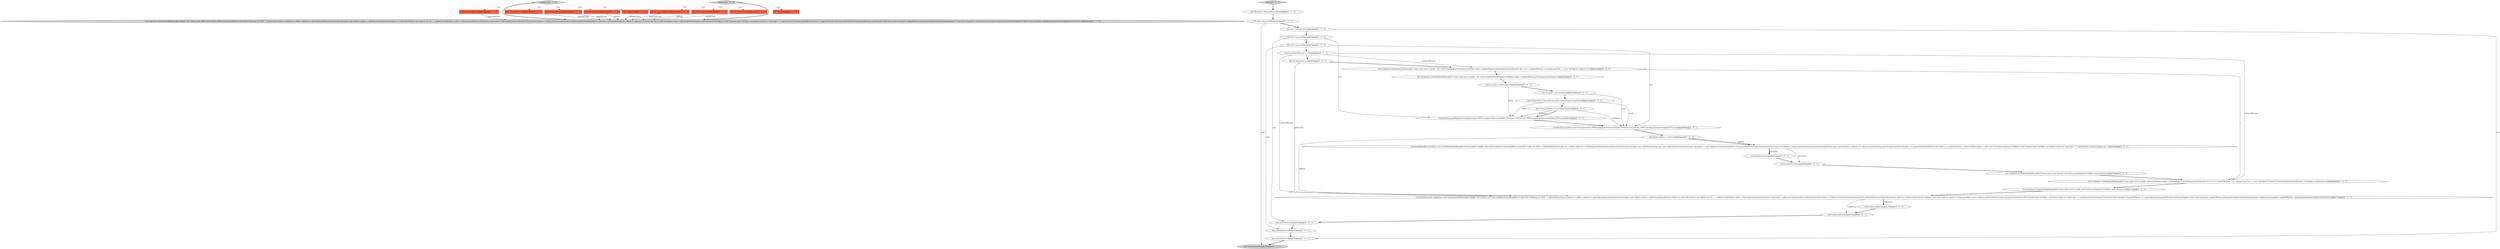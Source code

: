 digraph {
7 [style = filled, label = "final String cqName@@@2@@@['0', '1', '0']", fillcolor = tomato, shape = box image = "AAA0AAABBB2BBB"];
12 [style = filled, label = "VM vm2 = host.getVM(2)@@@6@@@['0', '0', '1']", fillcolor = white, shape = ellipse image = "AAA0AAABBB3BBB"];
28 [style = filled, label = "final int numberOfEntries = 10@@@8@@@['0', '0', '1']", fillcolor = white, shape = ellipse image = "AAA0AAABBB3BBB"];
18 [style = filled, label = "vm3.invoke(executeCq)@@@82@@@['0', '0', '1']", fillcolor = white, shape = ellipse image = "AAA0AAABBB3BBB"];
32 [style = filled, label = "SerializableRunnable executeCq = new CacheSerializableRunnable(\"Execute queries\"){public void run2(){LogWriterUtils.getLogWriter().info(\"### Create CQ. ###\" + cqName)QueryService qService = nulltry {qService = (PoolManager.find(poolName)).getQueryService()}catch (Exception cqe) CqAttributesFactory cqf = new CqAttributesFactory()CqListener(( cqListeners = {new CqQueryTestListener(LogWriterUtils.getLogWriter())}((CqQueryTestListener)cqListeners(0().cqName = cqNamecqf.initCqListeners(cqListeners)CqAttributes cqa = cqf.create()try {CqQuery cq = qService.newCq(cqName,queryString(3(,cqa)SelectResults sr = cq.executeWithInitialResults()for (Object o : sr.asSet()){Struct s = (Struct)oObject value = s.get(\"value\")if (!(value instanceof TestObject)) {fail(\"Expected type TestObject, not found in result set. Found type :\" + o.getClass())}}}catch (Exception ex) }}@@@44@@@['0', '0', '1']", fillcolor = white, shape = ellipse image = "AAA0AAABBB3BBB"];
30 [style = filled, label = "vm2.invoke(executeCq)@@@81@@@['0', '0', '1']", fillcolor = white, shape = ellipse image = "AAA0AAABBB3BBB"];
2 [style = filled, label = "final int expectedEvents@@@2@@@['1', '0', '0']", fillcolor = tomato, shape = box image = "AAA0AAABBB1BBB"];
9 [style = filled, label = "final int expectedEvents@@@2@@@['0', '1', '0']", fillcolor = tomato, shape = box image = "AAA0AAABBB2BBB"];
17 [style = filled, label = "vm1.invoke(new CacheSerializableRunnable(\"Create cache server\"){public void run2(){configAndStartBridgeServer()Region region = getRootRegion().getSubregion(regionName)}})@@@22@@@['0', '0', '1']", fillcolor = white, shape = ellipse image = "AAA0AAABBB3BBB"];
13 [style = filled, label = "this.closeClient(vm1)@@@144@@@['0', '0', '1']", fillcolor = white, shape = ellipse image = "AAA0AAABBB3BBB"];
31 [style = filled, label = "this.closeClient(vm0)@@@145@@@['0', '0', '1']", fillcolor = lightgray, shape = ellipse image = "AAA0AAABBB3BBB"];
38 [style = filled, label = "final String cqName = \"testCq\"@@@43@@@['0', '0', '1']", fillcolor = white, shape = ellipse image = "AAA0AAABBB3BBB"];
11 [style = filled, label = "validateCq['0', '1', '0']", fillcolor = lightgray, shape = diamond image = "AAA0AAABBB2BBB"];
6 [style = filled, label = "VM vm@@@2@@@['1', '1', '0']", fillcolor = tomato, shape = box image = "AAA0AAABBB1BBB"];
27 [style = filled, label = "vm1.invoke(new CacheSerializableRunnable(\"Create cache server\"){public void run2(){assertEquals(0,TestObject.numInstance)}})@@@101@@@['0', '0', '1']", fillcolor = white, shape = ellipse image = "AAA0AAABBB3BBB"];
1 [style = filled, label = "final String cqName@@@2@@@['1', '0', '0']", fillcolor = tomato, shape = box image = "AAA0AAABBB1BBB"];
14 [style = filled, label = "final int port1 = vm1.invoke(null)@@@30@@@['0', '0', '1']", fillcolor = white, shape = ellipse image = "AAA0AAABBB3BBB"];
25 [style = filled, label = "vm0.invoke(new CacheSerializableRunnable(\"Create cache server\"){public void run2(){Region region = getRootRegion().getSubregion(regionName)for (int i = 0 i < numberOfEntries * 2 i++){region.put(\"key-\" + i,new TestObject(i,\"vmware\"))}assertEquals(numberOfEntries * 3,TestObject.numInstance)}})@@@89@@@['0', '0', '1']", fillcolor = white, shape = ellipse image = "AAA0AAABBB3BBB"];
33 [style = filled, label = "this.closeClient(vm2)@@@142@@@['0', '0', '1']", fillcolor = white, shape = ellipse image = "AAA0AAABBB3BBB"];
3 [style = filled, label = "VM vm@@@2@@@['1', '0', '0']", fillcolor = tomato, shape = box image = "AAA0AAABBB1BBB"];
4 [style = filled, label = "final int createEvents@@@2@@@['1', '0', '0']", fillcolor = tomato, shape = box image = "AAA0AAABBB1BBB"];
35 [style = filled, label = "testCq['0', '0', '1']", fillcolor = lightgray, shape = diamond image = "AAA0AAABBB3BBB"];
36 [style = filled, label = "this.closeClient(vm3)@@@143@@@['0', '0', '1']", fillcolor = white, shape = ellipse image = "AAA0AAABBB3BBB"];
0 [style = filled, label = "vm.invoke(new CacheSerializableRunnable(\"Validate CQs\"){@Override public void run2(){LogWriterUtils.getLogWriter().info(\"### Validating CQ. ### \" + cqName)QueryService cqService = nulltry {cqService = getCache().getQueryService()}catch (Exception cqe) CqQuery cQuery = cqService.getCq(cqName)if (cQuery == null) {fail(\"Failed to get CqQuery for CQ : \" + cqName)}CqAttributes cqAttr = cQuery.getCqAttributes()CqListener cqListeners = cqAttr.getCqListeners()CqQueryTestListener listener = (CqQueryTestListener)cqListeners(0(listener.printInfo(false)Object(( cqEvents = listener.getEvents()for (Object o : cqEvents){CqEvent cqEvent = (CqEvent)oObject value = cqEvent.getNewValue()if (!(value instanceof TestObject)) {fail(\"Expected type TestObject, not found in result set. Found type :\" + o.getClass())}}if (listener.getTotalEventCount() != expectedEvents) {listener.waitForTotalEvents(expectedEvents)}assertEquals(\"Total Event Count mismatch\",(expectedEvents),listener.getTotalEventCount())assertEquals(\"Create Event mismatch\",createEvents,listener.getCreateEventCount())assertEquals(\"Update Event mismatch\",updateEvents,listener.getUpdateEventCount())}})@@@3@@@['1', '1', '0']", fillcolor = lightgray, shape = ellipse image = "AAA0AAABBB1BBB"];
16 [style = filled, label = "VM vm0 = host.getVM(0)@@@4@@@['0', '0', '1']", fillcolor = white, shape = ellipse image = "AAA0AAABBB3BBB"];
37 [style = filled, label = "VM vm3 = host.getVM(3)@@@7@@@['0', '0', '1']", fillcolor = white, shape = ellipse image = "AAA0AAABBB3BBB"];
23 [style = filled, label = "VM vm1 = host.getVM(1)@@@5@@@['0', '0', '1']", fillcolor = white, shape = ellipse image = "AAA0AAABBB3BBB"];
34 [style = filled, label = "final int queryLimit = 6@@@9@@@['0', '0', '1']", fillcolor = white, shape = ellipse image = "AAA0AAABBB3BBB"];
10 [style = filled, label = "final int updateEvents@@@2@@@['0', '1', '0']", fillcolor = tomato, shape = box image = "AAA0AAABBB2BBB"];
39 [style = filled, label = "vm2.invoke(validateCq)@@@140@@@['0', '0', '1']", fillcolor = white, shape = ellipse image = "AAA0AAABBB3BBB"];
20 [style = filled, label = "final String poolName = \"testCqPool\"@@@32@@@['0', '0', '1']", fillcolor = white, shape = ellipse image = "AAA0AAABBB3BBB"];
15 [style = filled, label = "final int port0 = vm0.invoke(null)@@@29@@@['0', '0', '1']", fillcolor = white, shape = ellipse image = "AAA0AAABBB3BBB"];
24 [style = filled, label = "vm3.invoke(validateCq)@@@141@@@['0', '0', '1']", fillcolor = white, shape = ellipse image = "AAA0AAABBB3BBB"];
29 [style = filled, label = "vm0.invoke(new CacheSerializableRunnable(\"Create cache server\"){public void run2(){configAndStartBridgeServer()Region region = getRootRegion().getSubregion(regionName)for (int i = 0 i < numberOfEntries i++){region.put(\"key-\" + i,new TestObject(i,\"vmware\"))}}})@@@10@@@['0', '0', '1']", fillcolor = white, shape = ellipse image = "AAA0AAABBB3BBB"];
41 [style = filled, label = "SerializableRunnable validateCq = new CacheSerializableRunnable(\"Validate CQs\"){public void run2(){LogWriterUtils.getLogWriter().info(\"### Validating CQ. ### \" + cqName)QueryService cqService = nulltry {cqService = getCache().getQueryService()}catch (Exception cqe) CqQuery cQuery = cqService.getCq(cqName)if (cQuery == null) {fail(\"Failed to get CqQuery for CQ : \" + cqName)}CqAttributes cqAttr = cQuery.getCqAttributes()CqListener cqListeners = cqAttr.getCqListeners()final CqQueryTestListener listener = (CqQueryTestListener)cqListeners(0(await().until(null)listener.printInfo(false)Object(( cqEvents = listener.getEvents()for (Object o : cqEvents){CqEvent cqEvent = (CqEvent)oObject value = cqEvent.getNewValue()if (!(value instanceof TestObject)) {fail(\"Expected type TestObject, not found in result set. Found type :\" + o.getClass())}}assertEquals(\"Total Event Count mismatch\",(numberOfEntries * 2 - queryLimit),listener.getTotalEventCount())assertEquals(\"Create Event mismatch\",numberOfEntries,listener.getCreateEventCount())assertEquals(\"Update Event mismatch\",numberOfEntries - queryLimit,listener.getUpdateEventCount())}}@@@107@@@['0', '0', '1']", fillcolor = white, shape = ellipse image = "AAA0AAABBB3BBB"];
8 [style = filled, label = "final int createEvents@@@2@@@['0', '1', '0']", fillcolor = tomato, shape = box image = "AAA0AAABBB2BBB"];
26 [style = filled, label = "final String host0 = NetworkUtils.getServerHostName(vm0.getHost())@@@31@@@['0', '0', '1']", fillcolor = white, shape = ellipse image = "AAA0AAABBB3BBB"];
21 [style = filled, label = "vm1.invoke(new CacheSerializableRunnable(\"Create cache server\"){public void run2(){assertEquals(0,TestObject.numInstance)}})@@@83@@@['0', '0', '1']", fillcolor = white, shape = ellipse image = "AAA0AAABBB3BBB"];
19 [style = filled, label = "final Host host = Host.getHost(0)@@@3@@@['0', '0', '1']", fillcolor = white, shape = ellipse image = "AAA0AAABBB3BBB"];
40 [style = filled, label = "createPool(vm3,poolName,new String((((edu.fdu.CPPDG.tinypdg.pe.ExpressionInfo@1747a8,new int((((edu.fdu.CPPDG.tinypdg.pe.ExpressionInfo@1747ac,true)@@@38@@@['0', '0', '1']", fillcolor = white, shape = ellipse image = "AAA0AAABBB3BBB"];
5 [style = filled, label = "validateCq['1', '0', '0']", fillcolor = lightgray, shape = diamond image = "AAA0AAABBB1BBB"];
22 [style = filled, label = "createPool(vm2,poolName,new String((((edu.fdu.CPPDG.tinypdg.pe.ExpressionInfo@17479a,new int((((edu.fdu.CPPDG.tinypdg.pe.ExpressionInfo@17479e,true)@@@33@@@['0', '0', '1']", fillcolor = white, shape = ellipse image = "AAA0AAABBB3BBB"];
40->38 [style = bold, label=""];
11->9 [style = dotted, label="true"];
32->30 [style = solid, label="executeCq"];
7->0 [style = solid, label="cqName"];
20->40 [style = solid, label="poolName"];
38->32 [style = bold, label=""];
12->33 [style = solid, label="vm2"];
11->10 [style = dotted, label="true"];
8->0 [style = solid, label="createEvents"];
24->33 [style = bold, label=""];
29->25 [style = solid, label="i"];
20->22 [style = solid, label="poolName"];
12->22 [style = solid, label="vm2"];
30->18 [style = bold, label=""];
2->0 [style = solid, label="expectedEvents"];
5->3 [style = dotted, label="true"];
11->0 [style = bold, label=""];
38->41 [style = solid, label="cqName"];
26->20 [style = bold, label=""];
20->22 [style = bold, label=""];
12->37 [style = bold, label=""];
5->4 [style = dotted, label="true"];
13->31 [style = bold, label=""];
11->7 [style = dotted, label="true"];
26->22 [style = solid, label="host0"];
41->39 [style = bold, label=""];
26->40 [style = solid, label="host0"];
9->0 [style = solid, label="expectedEvents"];
28->29 [style = solid, label="numberOfEntries"];
28->41 [style = solid, label="numberOfEntries"];
14->26 [style = bold, label=""];
27->41 [style = bold, label=""];
34->41 [style = solid, label="queryLimit"];
4->0 [style = solid, label="createEvents"];
19->16 [style = bold, label=""];
5->6 [style = dotted, label="true"];
16->31 [style = solid, label="vm0"];
21->25 [style = bold, label=""];
11->8 [style = dotted, label="true"];
5->0 [style = bold, label=""];
6->0 [style = solid, label="updateEvents"];
28->34 [style = bold, label=""];
16->23 [style = bold, label=""];
39->24 [style = bold, label=""];
23->12 [style = bold, label=""];
28->25 [style = solid, label="numberOfEntries"];
17->15 [style = bold, label=""];
15->14 [style = bold, label=""];
36->13 [style = bold, label=""];
11->6 [style = dotted, label="true"];
37->28 [style = bold, label=""];
37->40 [style = solid, label="vm3"];
10->0 [style = solid, label="updateEvents"];
29->17 [style = bold, label=""];
22->40 [style = bold, label=""];
15->22 [style = solid, label="port0"];
18->21 [style = bold, label=""];
5->1 [style = dotted, label="true"];
41->24 [style = solid, label="validateCq"];
23->13 [style = solid, label="vm1"];
1->0 [style = solid, label="cqName"];
34->29 [style = bold, label=""];
32->30 [style = bold, label=""];
25->27 [style = bold, label=""];
35->19 [style = bold, label=""];
33->36 [style = bold, label=""];
32->18 [style = solid, label="executeCq"];
37->36 [style = solid, label="vm3"];
5->2 [style = dotted, label="true"];
38->32 [style = solid, label="cqName"];
14->40 [style = solid, label="port1"];
41->39 [style = solid, label="validateCq"];
}
